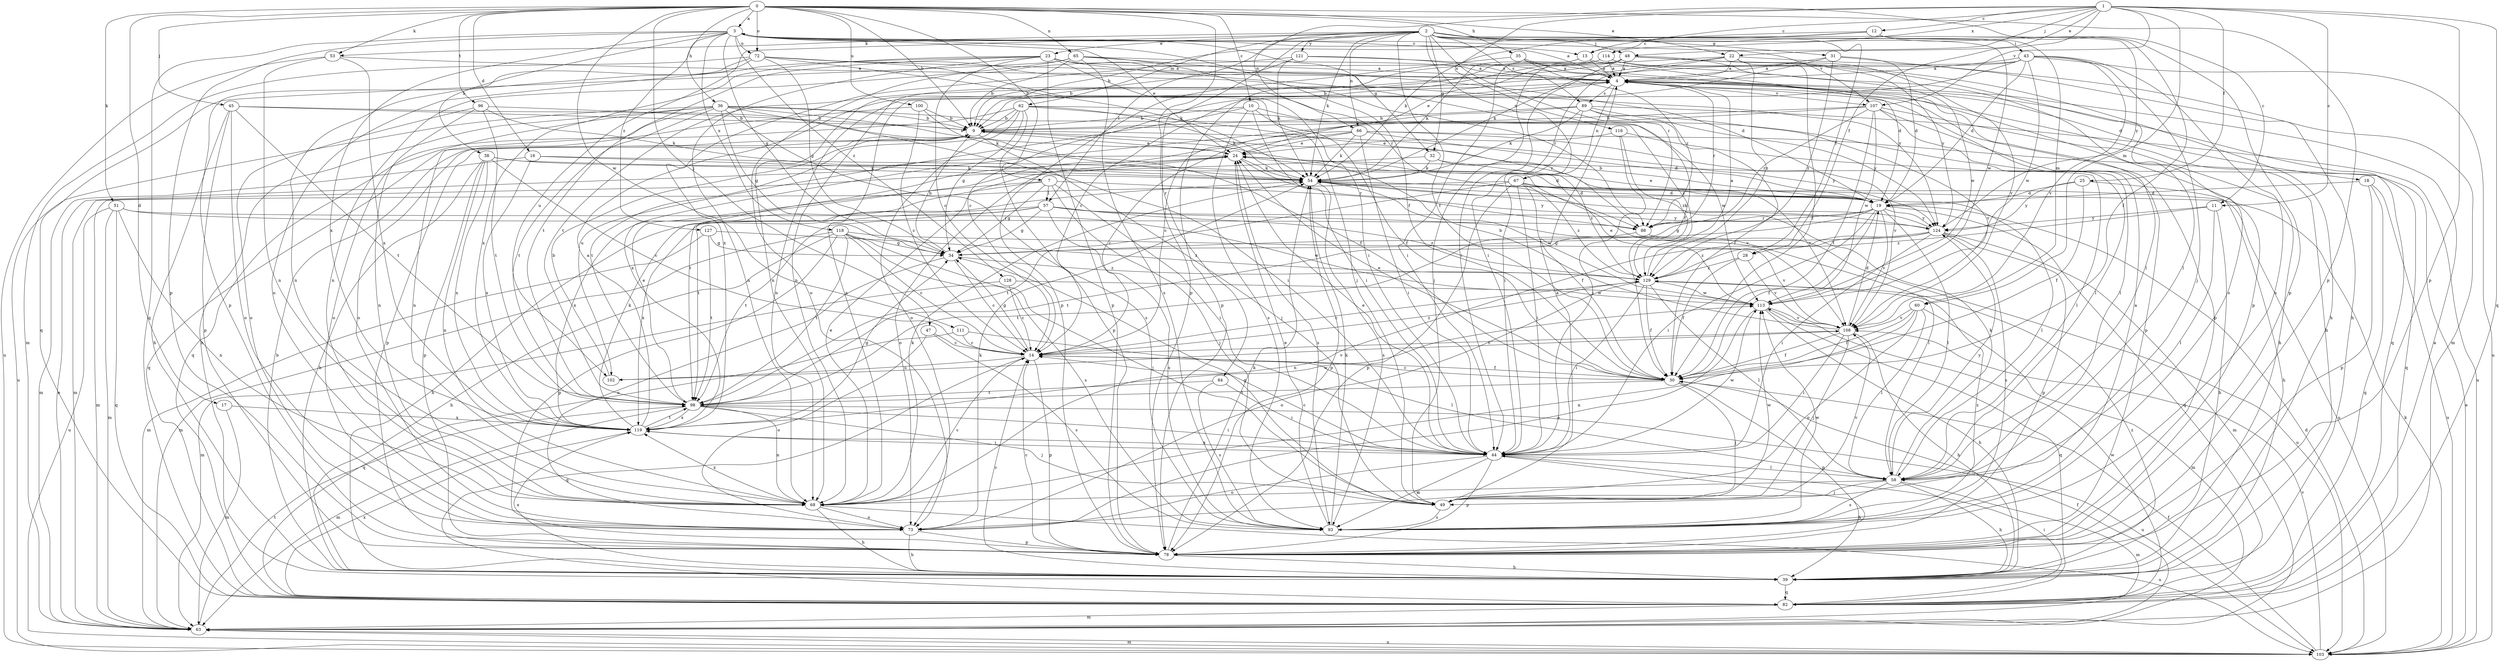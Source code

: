 strict digraph  {
0;
1;
2;
3;
4;
7;
9;
10;
11;
12;
13;
14;
16;
17;
18;
19;
22;
23;
24;
25;
28;
30;
31;
32;
34;
35;
36;
38;
39;
43;
44;
45;
47;
48;
49;
51;
53;
54;
57;
58;
60;
62;
63;
65;
66;
67;
68;
72;
73;
78;
82;
84;
88;
89;
93;
96;
98;
100;
102;
103;
107;
108;
111;
113;
114;
116;
118;
119;
121;
124;
127;
128;
129;
0 -> 3  [label=a];
0 -> 7  [label=b];
0 -> 9  [label=b];
0 -> 10  [label=c];
0 -> 11  [label=c];
0 -> 16  [label=d];
0 -> 17  [label=d];
0 -> 22  [label=e];
0 -> 35  [label=h];
0 -> 36  [label=h];
0 -> 45  [label=j];
0 -> 47  [label=j];
0 -> 51  [label=k];
0 -> 53  [label=k];
0 -> 65  [label=n];
0 -> 72  [label=o];
0 -> 78  [label=p];
0 -> 84  [label=r];
0 -> 96  [label=t];
0 -> 100  [label=u];
0 -> 111  [label=w];
1 -> 11  [label=c];
1 -> 12  [label=c];
1 -> 13  [label=c];
1 -> 22  [label=e];
1 -> 25  [label=f];
1 -> 28  [label=f];
1 -> 48  [label=j];
1 -> 60  [label=m];
1 -> 66  [label=n];
1 -> 78  [label=p];
1 -> 82  [label=q];
1 -> 107  [label=v];
1 -> 114  [label=x];
1 -> 116  [label=x];
2 -> 23  [label=e];
2 -> 28  [label=f];
2 -> 30  [label=f];
2 -> 31  [label=g];
2 -> 32  [label=g];
2 -> 43  [label=i];
2 -> 48  [label=j];
2 -> 53  [label=k];
2 -> 54  [label=k];
2 -> 57  [label=l];
2 -> 60  [label=m];
2 -> 62  [label=m];
2 -> 66  [label=n];
2 -> 67  [label=n];
2 -> 78  [label=p];
2 -> 88  [label=r];
2 -> 89  [label=s];
2 -> 102  [label=u];
2 -> 113  [label=w];
2 -> 121  [label=y];
2 -> 124  [label=y];
3 -> 13  [label=c];
3 -> 24  [label=e];
3 -> 30  [label=f];
3 -> 32  [label=g];
3 -> 34  [label=g];
3 -> 38  [label=h];
3 -> 72  [label=o];
3 -> 78  [label=p];
3 -> 82  [label=q];
3 -> 107  [label=v];
3 -> 118  [label=x];
3 -> 119  [label=x];
3 -> 127  [label=z];
3 -> 128  [label=z];
4 -> 3  [label=a];
4 -> 18  [label=d];
4 -> 39  [label=h];
4 -> 67  [label=n];
4 -> 68  [label=n];
4 -> 78  [label=p];
4 -> 82  [label=q];
4 -> 88  [label=r];
4 -> 89  [label=s];
4 -> 107  [label=v];
7 -> 34  [label=g];
7 -> 44  [label=i];
7 -> 49  [label=j];
7 -> 57  [label=l];
7 -> 98  [label=t];
7 -> 119  [label=x];
7 -> 124  [label=y];
9 -> 24  [label=e];
9 -> 49  [label=j];
9 -> 78  [label=p];
9 -> 82  [label=q];
9 -> 124  [label=y];
10 -> 9  [label=b];
10 -> 30  [label=f];
10 -> 44  [label=i];
10 -> 93  [label=s];
10 -> 102  [label=u];
10 -> 113  [label=w];
11 -> 39  [label=h];
11 -> 58  [label=l];
11 -> 124  [label=y];
11 -> 129  [label=z];
12 -> 9  [label=b];
12 -> 13  [label=c];
12 -> 30  [label=f];
12 -> 54  [label=k];
12 -> 78  [label=p];
13 -> 4  [label=a];
13 -> 19  [label=d];
13 -> 44  [label=i];
13 -> 54  [label=k];
14 -> 30  [label=f];
14 -> 34  [label=g];
14 -> 78  [label=p];
14 -> 82  [label=q];
14 -> 102  [label=u];
14 -> 129  [label=z];
16 -> 19  [label=d];
16 -> 54  [label=k];
16 -> 63  [label=m];
16 -> 119  [label=x];
17 -> 63  [label=m];
17 -> 119  [label=x];
18 -> 19  [label=d];
18 -> 78  [label=p];
18 -> 82  [label=q];
18 -> 103  [label=u];
19 -> 9  [label=b];
19 -> 24  [label=e];
19 -> 30  [label=f];
19 -> 34  [label=g];
19 -> 44  [label=i];
19 -> 58  [label=l];
19 -> 82  [label=q];
19 -> 88  [label=r];
19 -> 98  [label=t];
19 -> 108  [label=v];
19 -> 124  [label=y];
22 -> 4  [label=a];
22 -> 24  [label=e];
22 -> 30  [label=f];
22 -> 44  [label=i];
22 -> 54  [label=k];
22 -> 63  [label=m];
22 -> 129  [label=z];
23 -> 4  [label=a];
23 -> 14  [label=c];
23 -> 30  [label=f];
23 -> 44  [label=i];
23 -> 68  [label=n];
23 -> 73  [label=o];
23 -> 78  [label=p];
23 -> 98  [label=t];
23 -> 119  [label=x];
23 -> 124  [label=y];
24 -> 54  [label=k];
24 -> 73  [label=o];
24 -> 88  [label=r];
24 -> 93  [label=s];
25 -> 19  [label=d];
25 -> 30  [label=f];
25 -> 39  [label=h];
25 -> 124  [label=y];
28 -> 30  [label=f];
28 -> 108  [label=v];
28 -> 129  [label=z];
30 -> 14  [label=c];
30 -> 24  [label=e];
30 -> 49  [label=j];
30 -> 78  [label=p];
30 -> 98  [label=t];
31 -> 4  [label=a];
31 -> 14  [label=c];
31 -> 19  [label=d];
31 -> 39  [label=h];
31 -> 129  [label=z];
32 -> 54  [label=k];
32 -> 63  [label=m];
32 -> 108  [label=v];
32 -> 129  [label=z];
34 -> 9  [label=b];
34 -> 14  [label=c];
34 -> 73  [label=o];
34 -> 129  [label=z];
35 -> 4  [label=a];
35 -> 58  [label=l];
35 -> 78  [label=p];
35 -> 88  [label=r];
36 -> 9  [label=b];
36 -> 24  [label=e];
36 -> 34  [label=g];
36 -> 39  [label=h];
36 -> 44  [label=i];
36 -> 68  [label=n];
36 -> 73  [label=o];
36 -> 93  [label=s];
36 -> 98  [label=t];
36 -> 103  [label=u];
36 -> 129  [label=z];
38 -> 14  [label=c];
38 -> 39  [label=h];
38 -> 54  [label=k];
38 -> 68  [label=n];
38 -> 78  [label=p];
38 -> 108  [label=v];
38 -> 119  [label=x];
39 -> 9  [label=b];
39 -> 14  [label=c];
39 -> 82  [label=q];
39 -> 119  [label=x];
39 -> 129  [label=z];
43 -> 4  [label=a];
43 -> 14  [label=c];
43 -> 19  [label=d];
43 -> 49  [label=j];
43 -> 68  [label=n];
43 -> 93  [label=s];
43 -> 98  [label=t];
43 -> 103  [label=u];
43 -> 108  [label=v];
43 -> 113  [label=w];
44 -> 14  [label=c];
44 -> 24  [label=e];
44 -> 39  [label=h];
44 -> 58  [label=l];
44 -> 73  [label=o];
44 -> 78  [label=p];
44 -> 93  [label=s];
44 -> 113  [label=w];
44 -> 119  [label=x];
45 -> 9  [label=b];
45 -> 30  [label=f];
45 -> 39  [label=h];
45 -> 73  [label=o];
45 -> 78  [label=p];
45 -> 98  [label=t];
47 -> 14  [label=c];
47 -> 73  [label=o];
47 -> 93  [label=s];
48 -> 4  [label=a];
48 -> 9  [label=b];
48 -> 39  [label=h];
48 -> 44  [label=i];
48 -> 49  [label=j];
48 -> 78  [label=p];
48 -> 108  [label=v];
48 -> 113  [label=w];
48 -> 124  [label=y];
49 -> 4  [label=a];
49 -> 34  [label=g];
49 -> 93  [label=s];
49 -> 108  [label=v];
49 -> 113  [label=w];
51 -> 63  [label=m];
51 -> 68  [label=n];
51 -> 82  [label=q];
51 -> 88  [label=r];
51 -> 103  [label=u];
51 -> 113  [label=w];
53 -> 4  [label=a];
53 -> 68  [label=n];
53 -> 103  [label=u];
53 -> 119  [label=x];
54 -> 19  [label=d];
54 -> 58  [label=l];
54 -> 78  [label=p];
54 -> 93  [label=s];
54 -> 113  [label=w];
57 -> 34  [label=g];
57 -> 39  [label=h];
57 -> 58  [label=l];
57 -> 93  [label=s];
57 -> 98  [label=t];
57 -> 119  [label=x];
57 -> 124  [label=y];
57 -> 129  [label=z];
58 -> 39  [label=h];
58 -> 49  [label=j];
58 -> 54  [label=k];
58 -> 63  [label=m];
58 -> 68  [label=n];
58 -> 93  [label=s];
58 -> 124  [label=y];
60 -> 30  [label=f];
60 -> 58  [label=l];
60 -> 63  [label=m];
60 -> 68  [label=n];
60 -> 73  [label=o];
60 -> 108  [label=v];
62 -> 9  [label=b];
62 -> 34  [label=g];
62 -> 54  [label=k];
62 -> 58  [label=l];
62 -> 73  [label=o];
62 -> 78  [label=p];
62 -> 82  [label=q];
62 -> 88  [label=r];
62 -> 98  [label=t];
63 -> 24  [label=e];
63 -> 30  [label=f];
63 -> 98  [label=t];
63 -> 103  [label=u];
65 -> 4  [label=a];
65 -> 9  [label=b];
65 -> 19  [label=d];
65 -> 68  [label=n];
65 -> 82  [label=q];
65 -> 88  [label=r];
65 -> 93  [label=s];
66 -> 14  [label=c];
66 -> 19  [label=d];
66 -> 24  [label=e];
66 -> 44  [label=i];
66 -> 54  [label=k];
66 -> 82  [label=q];
66 -> 98  [label=t];
66 -> 108  [label=v];
67 -> 19  [label=d];
67 -> 30  [label=f];
67 -> 44  [label=i];
67 -> 63  [label=m];
67 -> 78  [label=p];
67 -> 98  [label=t];
67 -> 103  [label=u];
67 -> 129  [label=z];
68 -> 4  [label=a];
68 -> 14  [label=c];
68 -> 24  [label=e];
68 -> 39  [label=h];
68 -> 54  [label=k];
68 -> 73  [label=o];
68 -> 103  [label=u];
68 -> 119  [label=x];
72 -> 4  [label=a];
72 -> 34  [label=g];
72 -> 49  [label=j];
72 -> 54  [label=k];
72 -> 63  [label=m];
72 -> 68  [label=n];
72 -> 78  [label=p];
72 -> 88  [label=r];
73 -> 39  [label=h];
73 -> 54  [label=k];
73 -> 78  [label=p];
78 -> 14  [label=c];
78 -> 39  [label=h];
78 -> 54  [label=k];
82 -> 4  [label=a];
82 -> 44  [label=i];
82 -> 63  [label=m];
82 -> 113  [label=w];
82 -> 119  [label=x];
84 -> 44  [label=i];
84 -> 93  [label=s];
84 -> 98  [label=t];
88 -> 98  [label=t];
88 -> 103  [label=u];
89 -> 9  [label=b];
89 -> 14  [label=c];
89 -> 30  [label=f];
89 -> 44  [label=i];
89 -> 54  [label=k];
89 -> 103  [label=u];
89 -> 108  [label=v];
89 -> 124  [label=y];
93 -> 4  [label=a];
93 -> 24  [label=e];
93 -> 54  [label=k];
93 -> 113  [label=w];
93 -> 129  [label=z];
96 -> 9  [label=b];
96 -> 54  [label=k];
96 -> 68  [label=n];
96 -> 73  [label=o];
96 -> 98  [label=t];
98 -> 24  [label=e];
98 -> 44  [label=i];
98 -> 49  [label=j];
98 -> 63  [label=m];
98 -> 68  [label=n];
98 -> 103  [label=u];
98 -> 119  [label=x];
100 -> 9  [label=b];
100 -> 14  [label=c];
100 -> 54  [label=k];
100 -> 73  [label=o];
102 -> 9  [label=b];
102 -> 108  [label=v];
103 -> 19  [label=d];
103 -> 24  [label=e];
103 -> 30  [label=f];
103 -> 54  [label=k];
103 -> 63  [label=m];
103 -> 108  [label=v];
107 -> 9  [label=b];
107 -> 30  [label=f];
107 -> 39  [label=h];
107 -> 58  [label=l];
107 -> 78  [label=p];
107 -> 88  [label=r];
107 -> 113  [label=w];
107 -> 119  [label=x];
108 -> 9  [label=b];
108 -> 14  [label=c];
108 -> 19  [label=d];
108 -> 30  [label=f];
108 -> 39  [label=h];
108 -> 44  [label=i];
108 -> 49  [label=j];
111 -> 14  [label=c];
111 -> 58  [label=l];
111 -> 82  [label=q];
113 -> 24  [label=e];
113 -> 39  [label=h];
113 -> 73  [label=o];
113 -> 82  [label=q];
113 -> 108  [label=v];
114 -> 4  [label=a];
114 -> 58  [label=l];
114 -> 68  [label=n];
114 -> 93  [label=s];
114 -> 119  [label=x];
116 -> 24  [label=e];
116 -> 44  [label=i];
116 -> 58  [label=l];
116 -> 129  [label=z];
118 -> 14  [label=c];
118 -> 34  [label=g];
118 -> 39  [label=h];
118 -> 49  [label=j];
118 -> 63  [label=m];
118 -> 78  [label=p];
118 -> 93  [label=s];
118 -> 98  [label=t];
118 -> 108  [label=v];
119 -> 4  [label=a];
119 -> 34  [label=g];
119 -> 44  [label=i];
119 -> 54  [label=k];
119 -> 98  [label=t];
119 -> 113  [label=w];
121 -> 4  [label=a];
121 -> 9  [label=b];
121 -> 54  [label=k];
121 -> 73  [label=o];
121 -> 78  [label=p];
124 -> 34  [label=g];
124 -> 44  [label=i];
124 -> 54  [label=k];
124 -> 63  [label=m];
124 -> 68  [label=n];
124 -> 78  [label=p];
124 -> 93  [label=s];
124 -> 129  [label=z];
127 -> 34  [label=g];
127 -> 63  [label=m];
127 -> 98  [label=t];
127 -> 129  [label=z];
128 -> 14  [label=c];
128 -> 63  [label=m];
128 -> 113  [label=w];
129 -> 4  [label=a];
129 -> 14  [label=c];
129 -> 30  [label=f];
129 -> 44  [label=i];
129 -> 58  [label=l];
129 -> 73  [label=o];
129 -> 113  [label=w];
}
